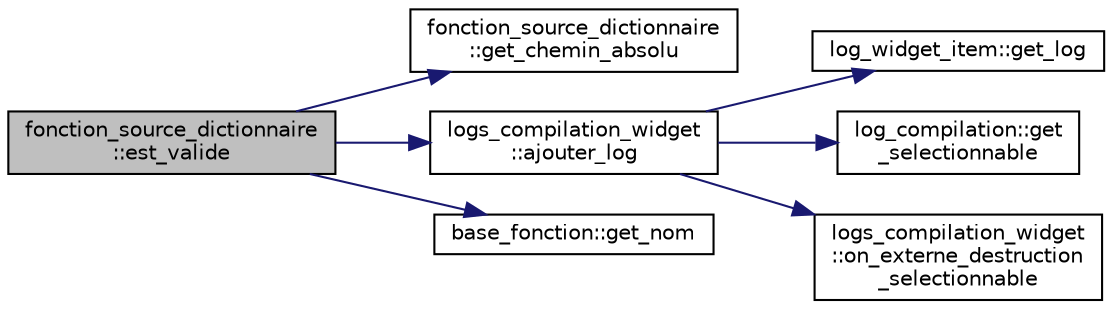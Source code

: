 digraph "fonction_source_dictionnaire::est_valide"
{
  edge [fontname="Helvetica",fontsize="10",labelfontname="Helvetica",labelfontsize="10"];
  node [fontname="Helvetica",fontsize="10",shape=record];
  rankdir="LR";
  Node6 [label="fonction_source_dictionnaire\l::est_valide",height=0.2,width=0.4,color="black", fillcolor="grey75", style="filled", fontcolor="black"];
  Node6 -> Node7 [color="midnightblue",fontsize="10",style="solid",fontname="Helvetica"];
  Node7 [label="fonction_source_dictionnaire\l::get_chemin_absolu",height=0.2,width=0.4,color="black", fillcolor="white", style="filled",URL="$classfonction__source__dictionnaire.html#af4b1520a76595bf4282511bde45c9817",tooltip="Accesseur du chemin absolu du fichier source. "];
  Node6 -> Node8 [color="midnightblue",fontsize="10",style="solid",fontname="Helvetica"];
  Node8 [label="logs_compilation_widget\l::ajouter_log",height=0.2,width=0.4,color="black", fillcolor="white", style="filled",URL="$classlogs__compilation__widget.html#a51fcc25d77ca9beafc2721d9c84f07a7",tooltip="Ajoute un log à la liste des logs. "];
  Node8 -> Node9 [color="midnightblue",fontsize="10",style="solid",fontname="Helvetica"];
  Node9 [label="log_widget_item::get_log",height=0.2,width=0.4,color="black", fillcolor="white", style="filled",URL="$classlog__widget__item.html#a50885aa7f8b31392370fe1dafe982a62",tooltip="Accesseur du log associé. "];
  Node8 -> Node10 [color="midnightblue",fontsize="10",style="solid",fontname="Helvetica"];
  Node10 [label="log_compilation::get\l_selectionnable",height=0.2,width=0.4,color="black", fillcolor="white", style="filled",URL="$classlog__compilation.html#a33648aa43d6eac93335fbf032c581f67",tooltip="Accesseur de l&#39;objet associé. "];
  Node8 -> Node11 [color="midnightblue",fontsize="10",style="solid",fontname="Helvetica"];
  Node11 [label="logs_compilation_widget\l::on_externe_destruction\l_selectionnable",height=0.2,width=0.4,color="black", fillcolor="white", style="filled",URL="$classlogs__compilation__widget.html#aa1e59554cb81d84ad0cd4245b166b2df",tooltip="Fonction appelée lors de la destruction d&#39;un objet sélectionnable. "];
  Node6 -> Node12 [color="midnightblue",fontsize="10",style="solid",fontname="Helvetica"];
  Node12 [label="base_fonction::get_nom",height=0.2,width=0.4,color="black", fillcolor="white", style="filled",URL="$classbase__fonction.html#aa184addbc0e71b3fd255b2f0b9e7c99e",tooltip="Accesseur du nom de la fonction. "];
}
